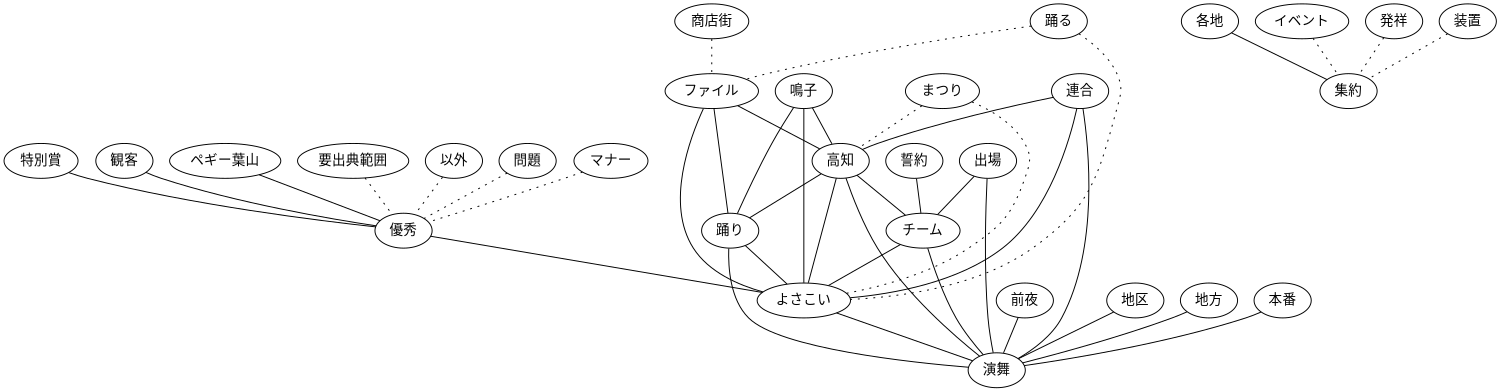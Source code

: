graph keygraph {
graph [size="10,10"]
優秀--よさこい
各地--集約
特別賞--優秀
観客--優秀
ファイル--高知
ファイル--踊り
連合--高知
誓約--チーム
鳴子--高知
前夜--演舞
出場--演舞
出場--チーム
連合--よさこい
高知--チーム
ファイル--よさこい
連合--演舞
地区--演舞
地方--演舞
チーム--よさこい
ペギー葉山--優秀
踊り--演舞
よさこい--演舞
本番--演舞
鳴子--踊り
高知--踊り
鳴子--よさこい
高知--演舞
チーム--演舞
踊り--よさこい
高知--よさこい
商店街--ファイル[style="dotted"]
要出典範囲--優秀[style="dotted"]
以外--優秀[style="dotted"]
イベント--集約[style="dotted"]
発祥--集約[style="dotted"]
問題--優秀[style="dotted"]
マナー--優秀[style="dotted"]
装置--集約[style="dotted"]
踊る--よさこい[style="dotted"]
まつり--高知[style="dotted"]
踊る--ファイル[style="dotted"]
まつり--よさこい[style="dotted"]
}